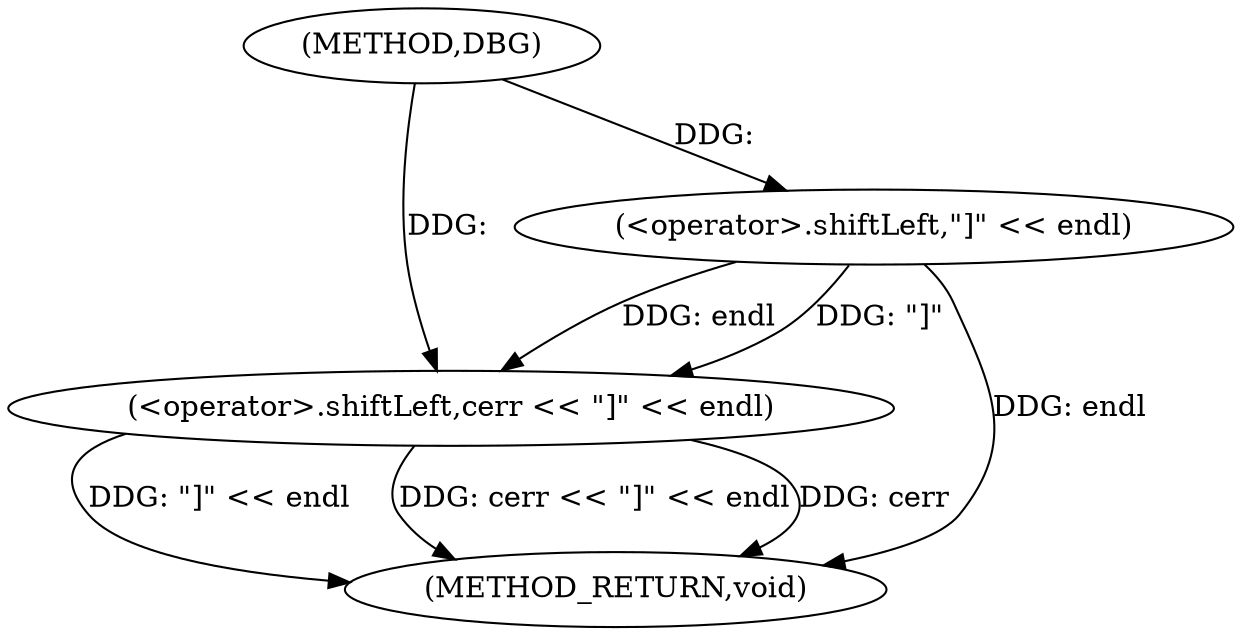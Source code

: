 digraph "DBG" {  
"1000265" [label = "(METHOD,DBG)" ]
"1000272" [label = "(METHOD_RETURN,void)" ]
"1000267" [label = "(<operator>.shiftLeft,cerr << \"]\" << endl)" ]
"1000269" [label = "(<operator>.shiftLeft,\"]\" << endl)" ]
  "1000267" -> "1000272"  [ label = "DDG: \"]\" << endl"] 
  "1000267" -> "1000272"  [ label = "DDG: cerr << \"]\" << endl"] 
  "1000267" -> "1000272"  [ label = "DDG: cerr"] 
  "1000269" -> "1000272"  [ label = "DDG: endl"] 
  "1000265" -> "1000267"  [ label = "DDG: "] 
  "1000269" -> "1000267"  [ label = "DDG: endl"] 
  "1000269" -> "1000267"  [ label = "DDG: \"]\""] 
  "1000265" -> "1000269"  [ label = "DDG: "] 
}
